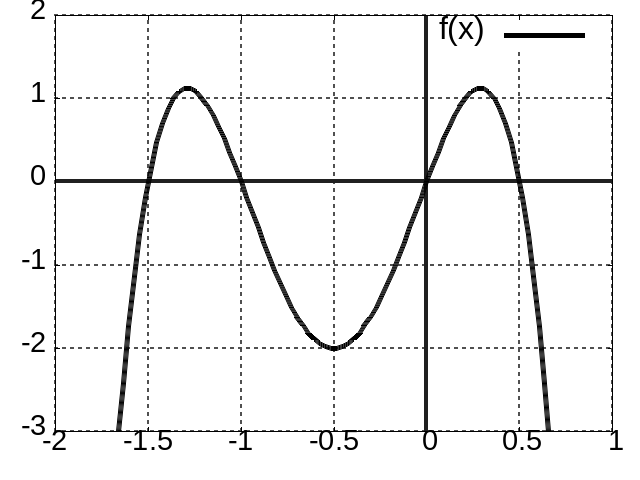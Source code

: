 # default settings

set xlabel "x-Achse" font "Times-Roman,22"
set ylabel "y-Achse" font "Times-Roman,22"

set style line 12 lc rgb '#505050' lt 0 lw 2
set style line 13 lc rgb '#202020' lt 1 lw 4
set grid ls 12
set zeroaxis ls 13

set key font ",24"
set tics font ", 22"

# custom

set xrange [-2:1]
set yrange [-3:2]

set xtics 0.5
set ytics 1

set terminal png
set output "ex-graph-read-2-img-a.png"

plot -8*(x+1.5)*(x+1)*x*(x-0.5) lw 5 lc "#000000" title "f(x)"

